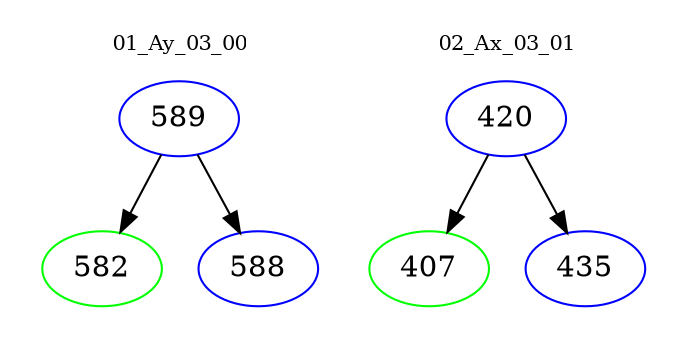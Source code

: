 digraph{
subgraph cluster_0 {
color = white
label = "01_Ay_03_00";
fontsize=10;
T0_589 [label="589", color="blue"]
T0_589 -> T0_582 [color="black"]
T0_582 [label="582", color="green"]
T0_589 -> T0_588 [color="black"]
T0_588 [label="588", color="blue"]
}
subgraph cluster_1 {
color = white
label = "02_Ax_03_01";
fontsize=10;
T1_420 [label="420", color="blue"]
T1_420 -> T1_407 [color="black"]
T1_407 [label="407", color="green"]
T1_420 -> T1_435 [color="black"]
T1_435 [label="435", color="blue"]
}
}

